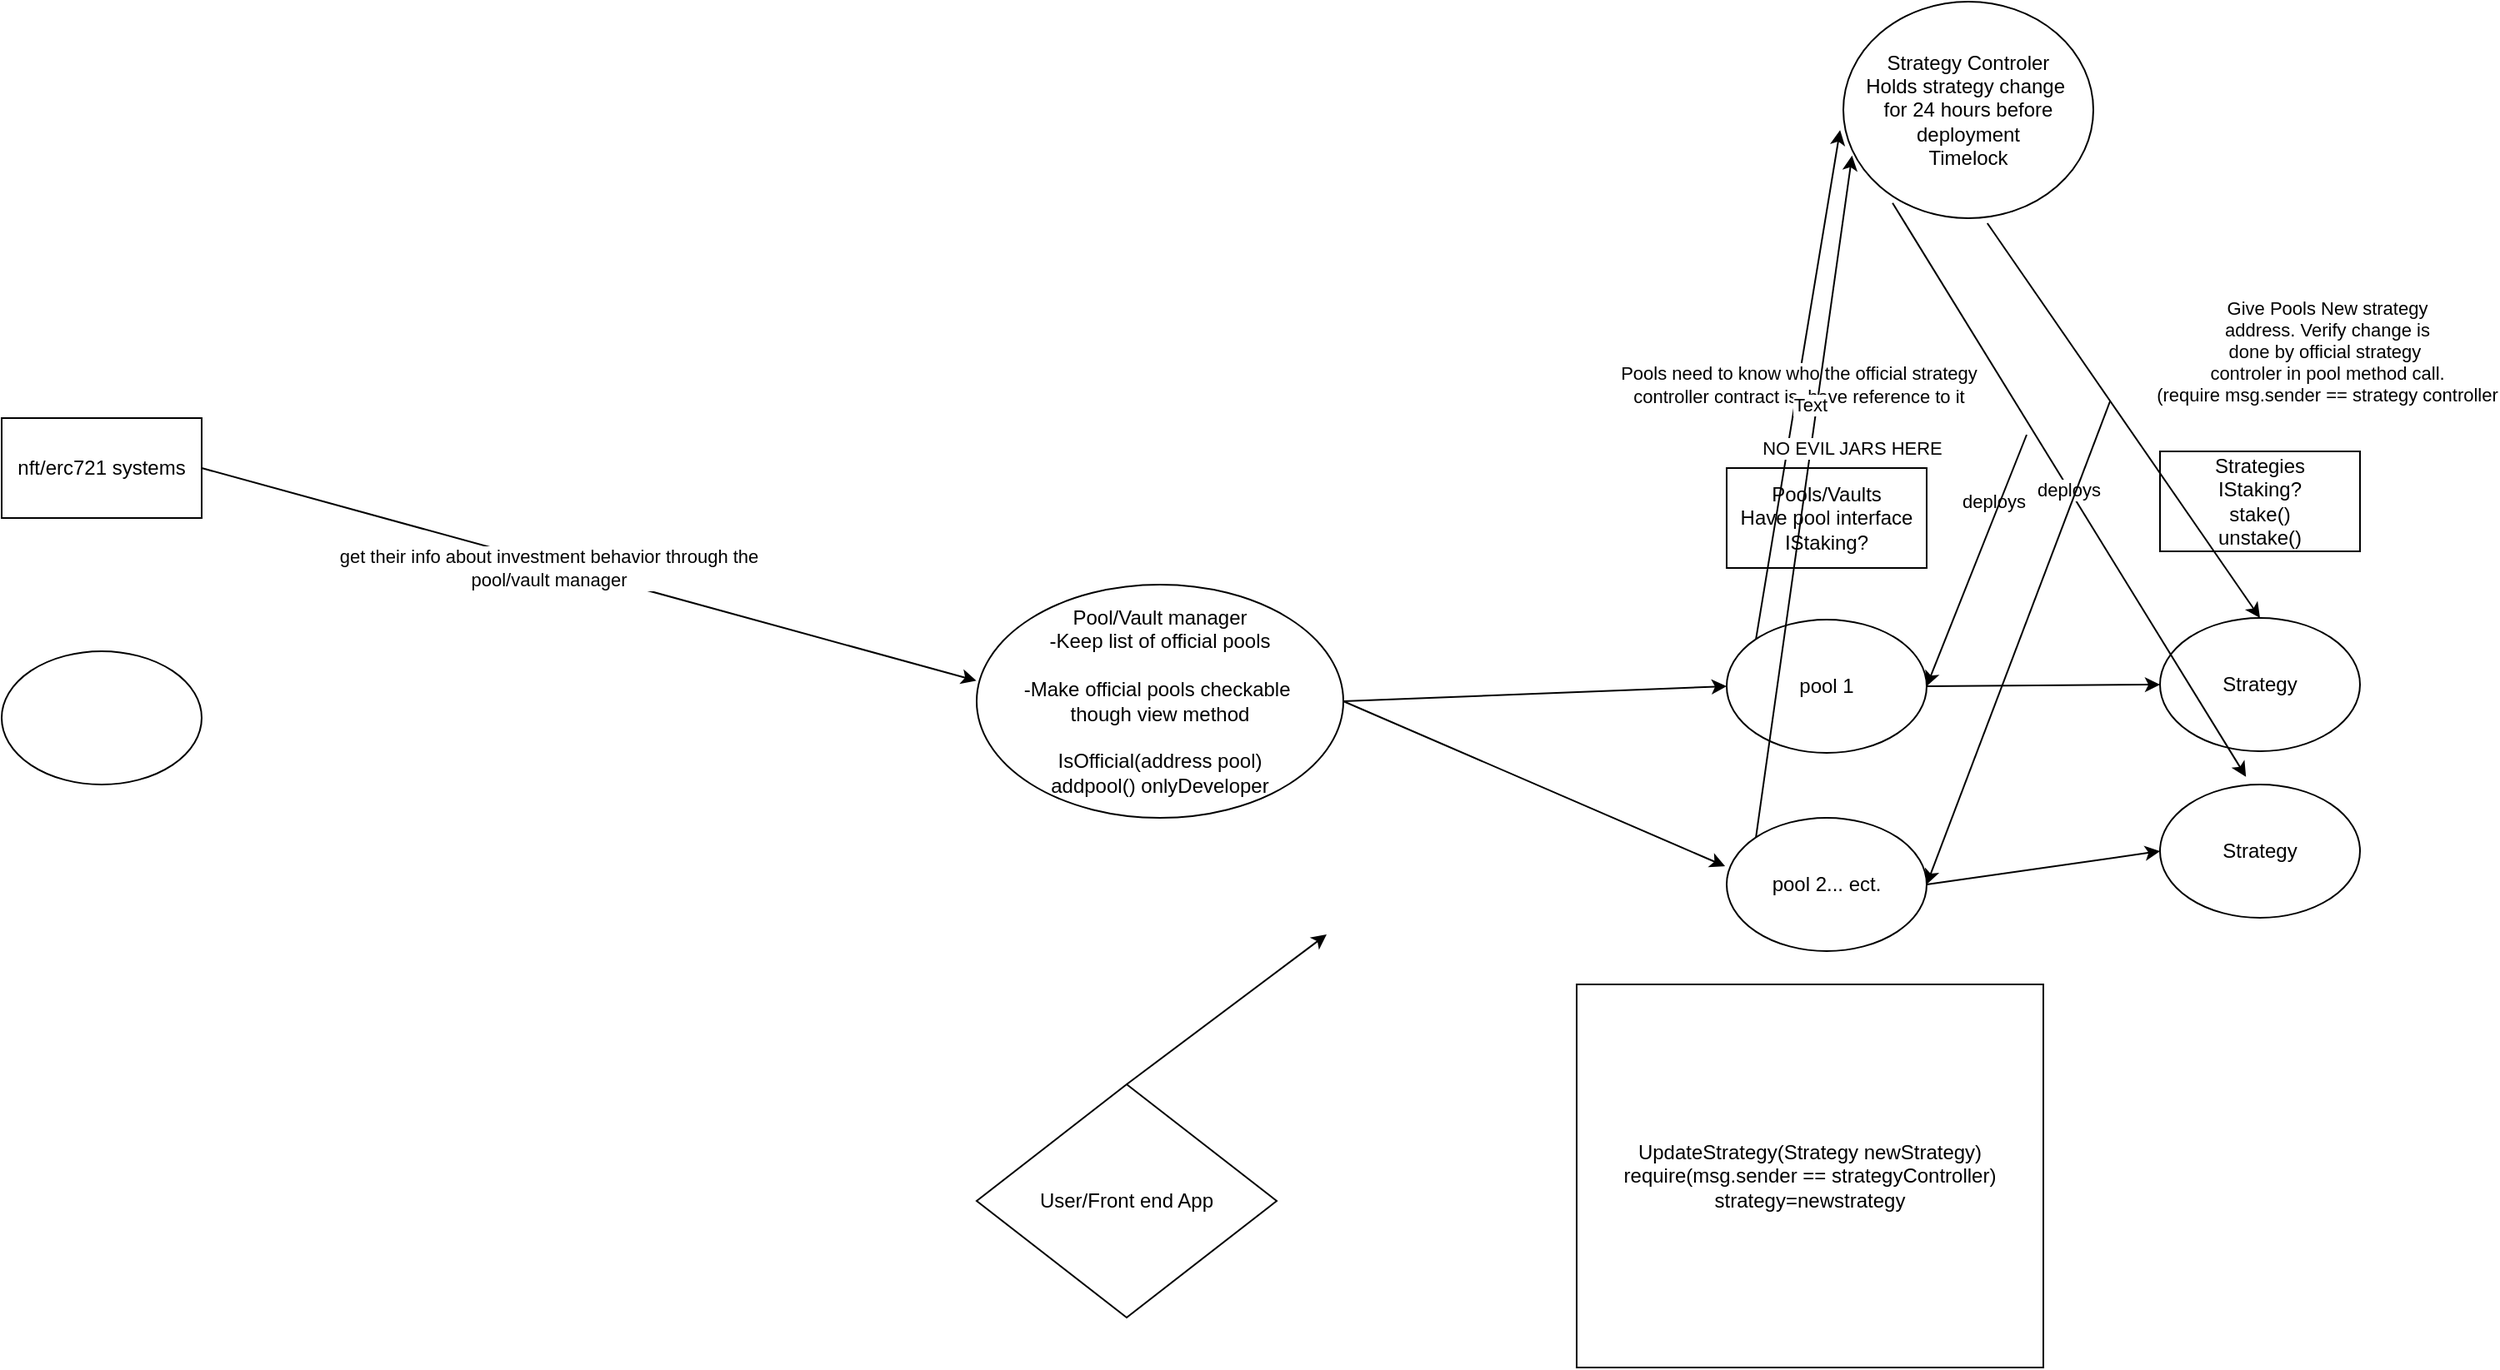 <mxfile version="13.10.9" type="github">
  <diagram id="M_wLOJvUojDNWaqsC0Z3" name="Page-1">
    <mxGraphModel dx="2146" dy="1827" grid="1" gridSize="10" guides="1" tooltips="1" connect="1" arrows="1" fold="1" page="1" pageScale="1" pageWidth="850" pageHeight="1100" math="0" shadow="0">
      <root>
        <mxCell id="0" />
        <mxCell id="1" parent="0" />
        <mxCell id="xQLviszKzZItlRmYp9uU-29" style="edgeStyle=orthogonalEdgeStyle;rounded=0;orthogonalLoop=1;jettySize=auto;html=1;exitX=0.5;exitY=1;exitDx=0;exitDy=0;" edge="1" parent="1" source="xQLviszKzZItlRmYp9uU-1">
          <mxGeometry relative="1" as="geometry">
            <mxPoint x="269.882" y="340.059" as="targetPoint" />
          </mxGeometry>
        </mxCell>
        <mxCell id="xQLviszKzZItlRmYp9uU-1" value="Pool/Vault manager&lt;br&gt;-Keep list of official pools&lt;br&gt;&lt;br&gt;-Make official pools checkable&amp;nbsp;&lt;br&gt;though view method&lt;br&gt;&lt;br&gt;IsOfficial(address pool)&lt;br&gt;addpool() onlyDeveloper" style="ellipse;whiteSpace=wrap;html=1;" vertex="1" parent="1">
          <mxGeometry x="160" y="200" width="220" height="140" as="geometry" />
        </mxCell>
        <mxCell id="xQLviszKzZItlRmYp9uU-3" value="&lt;span&gt;Strategies&lt;br&gt;IStaking?&lt;/span&gt;&lt;br&gt;&lt;span&gt;stake()&lt;/span&gt;&lt;br&gt;&lt;span&gt;unstake()&lt;/span&gt;" style="rounded=0;whiteSpace=wrap;html=1;" vertex="1" parent="1">
          <mxGeometry x="870" y="120" width="120" height="60" as="geometry" />
        </mxCell>
        <mxCell id="xQLviszKzZItlRmYp9uU-4" value="pool 1" style="ellipse;whiteSpace=wrap;html=1;" vertex="1" parent="1">
          <mxGeometry x="610" y="221" width="120" height="80" as="geometry" />
        </mxCell>
        <mxCell id="xQLviszKzZItlRmYp9uU-5" value="pool 2... ect." style="ellipse;whiteSpace=wrap;html=1;" vertex="1" parent="1">
          <mxGeometry x="610" y="340" width="120" height="80" as="geometry" />
        </mxCell>
        <mxCell id="xQLviszKzZItlRmYp9uU-7" value="" style="endArrow=classic;html=1;entryX=0;entryY=0.5;entryDx=0;entryDy=0;" edge="1" parent="1" target="xQLviszKzZItlRmYp9uU-4">
          <mxGeometry width="50" height="50" relative="1" as="geometry">
            <mxPoint x="380" y="270" as="sourcePoint" />
            <mxPoint x="430" y="220" as="targetPoint" />
          </mxGeometry>
        </mxCell>
        <mxCell id="xQLviszKzZItlRmYp9uU-8" value="" style="endArrow=classic;html=1;entryX=-0.008;entryY=0.363;entryDx=0;entryDy=0;entryPerimeter=0;" edge="1" parent="1" target="xQLviszKzZItlRmYp9uU-5">
          <mxGeometry width="50" height="50" relative="1" as="geometry">
            <mxPoint x="380" y="270" as="sourcePoint" />
            <mxPoint x="450" y="270" as="targetPoint" />
          </mxGeometry>
        </mxCell>
        <mxCell id="xQLviszKzZItlRmYp9uU-9" value="Strategy Controler&lt;br&gt;Holds strategy change&amp;nbsp;&lt;br&gt;for 24 hours before&lt;br&gt;deployment&lt;br&gt;Timelock" style="ellipse;whiteSpace=wrap;html=1;" vertex="1" parent="1">
          <mxGeometry x="680" y="-150" width="150" height="130" as="geometry" />
        </mxCell>
        <mxCell id="xQLviszKzZItlRmYp9uU-10" value="Pools/Vaults&lt;br&gt;Have pool interface&lt;br&gt;IStaking?" style="rounded=0;whiteSpace=wrap;html=1;" vertex="1" parent="1">
          <mxGeometry x="610" y="130" width="120" height="60" as="geometry" />
        </mxCell>
        <mxCell id="xQLviszKzZItlRmYp9uU-11" value="Strategy" style="ellipse;whiteSpace=wrap;html=1;" vertex="1" parent="1">
          <mxGeometry x="870" y="220" width="120" height="80" as="geometry" />
        </mxCell>
        <mxCell id="xQLviszKzZItlRmYp9uU-12" value="Strategy" style="ellipse;whiteSpace=wrap;html=1;" vertex="1" parent="1">
          <mxGeometry x="870" y="320" width="120" height="80" as="geometry" />
        </mxCell>
        <mxCell id="xQLviszKzZItlRmYp9uU-13" value="" style="endArrow=classic;html=1;entryX=0.5;entryY=0;entryDx=0;entryDy=0;exitX=0.576;exitY=1.023;exitDx=0;exitDy=0;exitPerimeter=0;" edge="1" parent="1" source="xQLviszKzZItlRmYp9uU-9" target="xQLviszKzZItlRmYp9uU-11">
          <mxGeometry width="50" height="50" relative="1" as="geometry">
            <mxPoint x="1134.42" y="179.924" as="sourcePoint" />
            <mxPoint x="990.88" y="244.8" as="targetPoint" />
          </mxGeometry>
        </mxCell>
        <mxCell id="xQLviszKzZItlRmYp9uU-15" value="deploys" style="edgeLabel;html=1;align=center;verticalAlign=middle;resizable=0;points=[];" vertex="1" connectable="0" parent="xQLviszKzZItlRmYp9uU-13">
          <mxGeometry x="-0.27" y="-1" relative="1" as="geometry">
            <mxPoint x="-55.06" y="80.27" as="offset" />
          </mxGeometry>
        </mxCell>
        <mxCell id="xQLviszKzZItlRmYp9uU-16" value="deploys" style="endArrow=classic;html=1;exitX=0.197;exitY=0.93;exitDx=0;exitDy=0;exitPerimeter=0;entryX=0.43;entryY=-0.058;entryDx=0;entryDy=0;entryPerimeter=0;" edge="1" parent="1" source="xQLviszKzZItlRmYp9uU-9" target="xQLviszKzZItlRmYp9uU-12">
          <mxGeometry width="50" height="50" relative="1" as="geometry">
            <mxPoint x="690" y="380" as="sourcePoint" />
            <mxPoint x="740" y="330" as="targetPoint" />
          </mxGeometry>
        </mxCell>
        <mxCell id="xQLviszKzZItlRmYp9uU-17" value="" style="endArrow=classic;html=1;exitX=1;exitY=0.5;exitDx=0;exitDy=0;entryX=0;entryY=0.5;entryDx=0;entryDy=0;" edge="1" parent="1" source="xQLviszKzZItlRmYp9uU-4" target="xQLviszKzZItlRmYp9uU-11">
          <mxGeometry width="50" height="50" relative="1" as="geometry">
            <mxPoint x="690" y="360" as="sourcePoint" />
            <mxPoint x="740" y="310" as="targetPoint" />
          </mxGeometry>
        </mxCell>
        <mxCell id="xQLviszKzZItlRmYp9uU-18" value="" style="endArrow=classic;html=1;exitX=1;exitY=0.5;exitDx=0;exitDy=0;entryX=0;entryY=0.5;entryDx=0;entryDy=0;" edge="1" parent="1" source="xQLviszKzZItlRmYp9uU-5" target="xQLviszKzZItlRmYp9uU-12">
          <mxGeometry width="50" height="50" relative="1" as="geometry">
            <mxPoint x="690" y="360" as="sourcePoint" />
            <mxPoint x="740" y="310" as="targetPoint" />
          </mxGeometry>
        </mxCell>
        <mxCell id="xQLviszKzZItlRmYp9uU-19" value="" style="endArrow=classic;html=1;entryX=1;entryY=0.5;entryDx=0;entryDy=0;" edge="1" parent="1" target="xQLviszKzZItlRmYp9uU-4">
          <mxGeometry width="50" height="50" relative="1" as="geometry">
            <mxPoint x="790" y="110" as="sourcePoint" />
            <mxPoint x="740" y="80" as="targetPoint" />
          </mxGeometry>
        </mxCell>
        <mxCell id="xQLviszKzZItlRmYp9uU-20" value="Give Pools New strategy&lt;br&gt;address. Verify change is&lt;br&gt;done by official strategy&amp;nbsp;&lt;br&gt;controler in pool method call. &lt;br&gt;(require msg.sender == strategy controller" style="endArrow=classic;html=1;entryX=1;entryY=0.5;entryDx=0;entryDy=0;" edge="1" parent="1" target="xQLviszKzZItlRmYp9uU-5">
          <mxGeometry x="-1" y="133" width="50" height="50" relative="1" as="geometry">
            <mxPoint x="840" y="90" as="sourcePoint" />
            <mxPoint x="740" y="80" as="targetPoint" />
            <mxPoint x="6" y="-77" as="offset" />
          </mxGeometry>
        </mxCell>
        <mxCell id="xQLviszKzZItlRmYp9uU-21" value="Pools need to know who the official strategy&lt;br&gt;controller contract is, have reference to it" style="endArrow=classic;html=1;exitX=0;exitY=0;exitDx=0;exitDy=0;entryX=-0.013;entryY=0.593;entryDx=0;entryDy=0;entryPerimeter=0;" edge="1" parent="1" source="xQLviszKzZItlRmYp9uU-4" target="xQLviszKzZItlRmYp9uU-9">
          <mxGeometry width="50" height="50" relative="1" as="geometry">
            <mxPoint x="690" y="240" as="sourcePoint" />
            <mxPoint x="740" y="190" as="targetPoint" />
          </mxGeometry>
        </mxCell>
        <mxCell id="xQLviszKzZItlRmYp9uU-22" value="NO EVIL JARS HERE" style="endArrow=classic;html=1;exitX=0;exitY=0;exitDx=0;exitDy=0;entryX=0.035;entryY=0.711;entryDx=0;entryDy=0;entryPerimeter=0;" edge="1" parent="1" source="xQLviszKzZItlRmYp9uU-5" target="xQLviszKzZItlRmYp9uU-9">
          <mxGeometry x="0.158" y="-25" width="50" height="50" relative="1" as="geometry">
            <mxPoint x="690" y="240" as="sourcePoint" />
            <mxPoint x="740" y="190" as="targetPoint" />
            <mxPoint x="-1" as="offset" />
          </mxGeometry>
        </mxCell>
        <mxCell id="xQLviszKzZItlRmYp9uU-23" value="Text" style="edgeLabel;html=1;align=center;verticalAlign=middle;resizable=0;points=[];" vertex="1" connectable="0" parent="xQLviszKzZItlRmYp9uU-22">
          <mxGeometry x="0.266" y="4" relative="1" as="geometry">
            <mxPoint as="offset" />
          </mxGeometry>
        </mxCell>
        <mxCell id="xQLviszKzZItlRmYp9uU-24" value="User/Front end App" style="rhombus;whiteSpace=wrap;html=1;" vertex="1" parent="1">
          <mxGeometry x="160" y="500" width="180" height="140" as="geometry" />
        </mxCell>
        <mxCell id="xQLviszKzZItlRmYp9uU-25" value="" style="endArrow=classic;html=1;exitX=0.5;exitY=0;exitDx=0;exitDy=0;" edge="1" parent="1" source="xQLviszKzZItlRmYp9uU-24">
          <mxGeometry width="50" height="50" relative="1" as="geometry">
            <mxPoint x="640" y="450" as="sourcePoint" />
            <mxPoint x="370" y="410" as="targetPoint" />
          </mxGeometry>
        </mxCell>
        <mxCell id="xQLviszKzZItlRmYp9uU-32" value="UpdateStrategy(Strategy newStrategy)&lt;br&gt;require(msg.sender == strategyController)&lt;br&gt;strategy=newstrategy" style="rounded=0;whiteSpace=wrap;html=1;" vertex="1" parent="1">
          <mxGeometry x="520" y="440" width="280" height="230" as="geometry" />
        </mxCell>
        <mxCell id="xQLviszKzZItlRmYp9uU-33" value="" style="ellipse;whiteSpace=wrap;html=1;" vertex="1" parent="1">
          <mxGeometry x="-425" y="240" width="120" height="80" as="geometry" />
        </mxCell>
        <mxCell id="xQLviszKzZItlRmYp9uU-34" value="nft/erc721 systems" style="rounded=0;whiteSpace=wrap;html=1;" vertex="1" parent="1">
          <mxGeometry x="-425" y="100" width="120" height="60" as="geometry" />
        </mxCell>
        <mxCell id="xQLviszKzZItlRmYp9uU-35" value="" style="endArrow=classic;html=1;exitX=1;exitY=0.5;exitDx=0;exitDy=0;entryX=-0.001;entryY=0.412;entryDx=0;entryDy=0;entryPerimeter=0;" edge="1" parent="1" source="xQLviszKzZItlRmYp9uU-34" target="xQLviszKzZItlRmYp9uU-1">
          <mxGeometry width="50" height="50" relative="1" as="geometry">
            <mxPoint x="160" y="370" as="sourcePoint" />
            <mxPoint x="210" y="320" as="targetPoint" />
          </mxGeometry>
        </mxCell>
        <mxCell id="xQLviszKzZItlRmYp9uU-36" value="get their info about investment behavior through the&lt;br&gt;pool/vault manager" style="edgeLabel;html=1;align=center;verticalAlign=middle;resizable=0;points=[];" vertex="1" connectable="0" parent="xQLviszKzZItlRmYp9uU-35">
          <mxGeometry x="-0.101" y="-2" relative="1" as="geometry">
            <mxPoint as="offset" />
          </mxGeometry>
        </mxCell>
      </root>
    </mxGraphModel>
  </diagram>
</mxfile>

